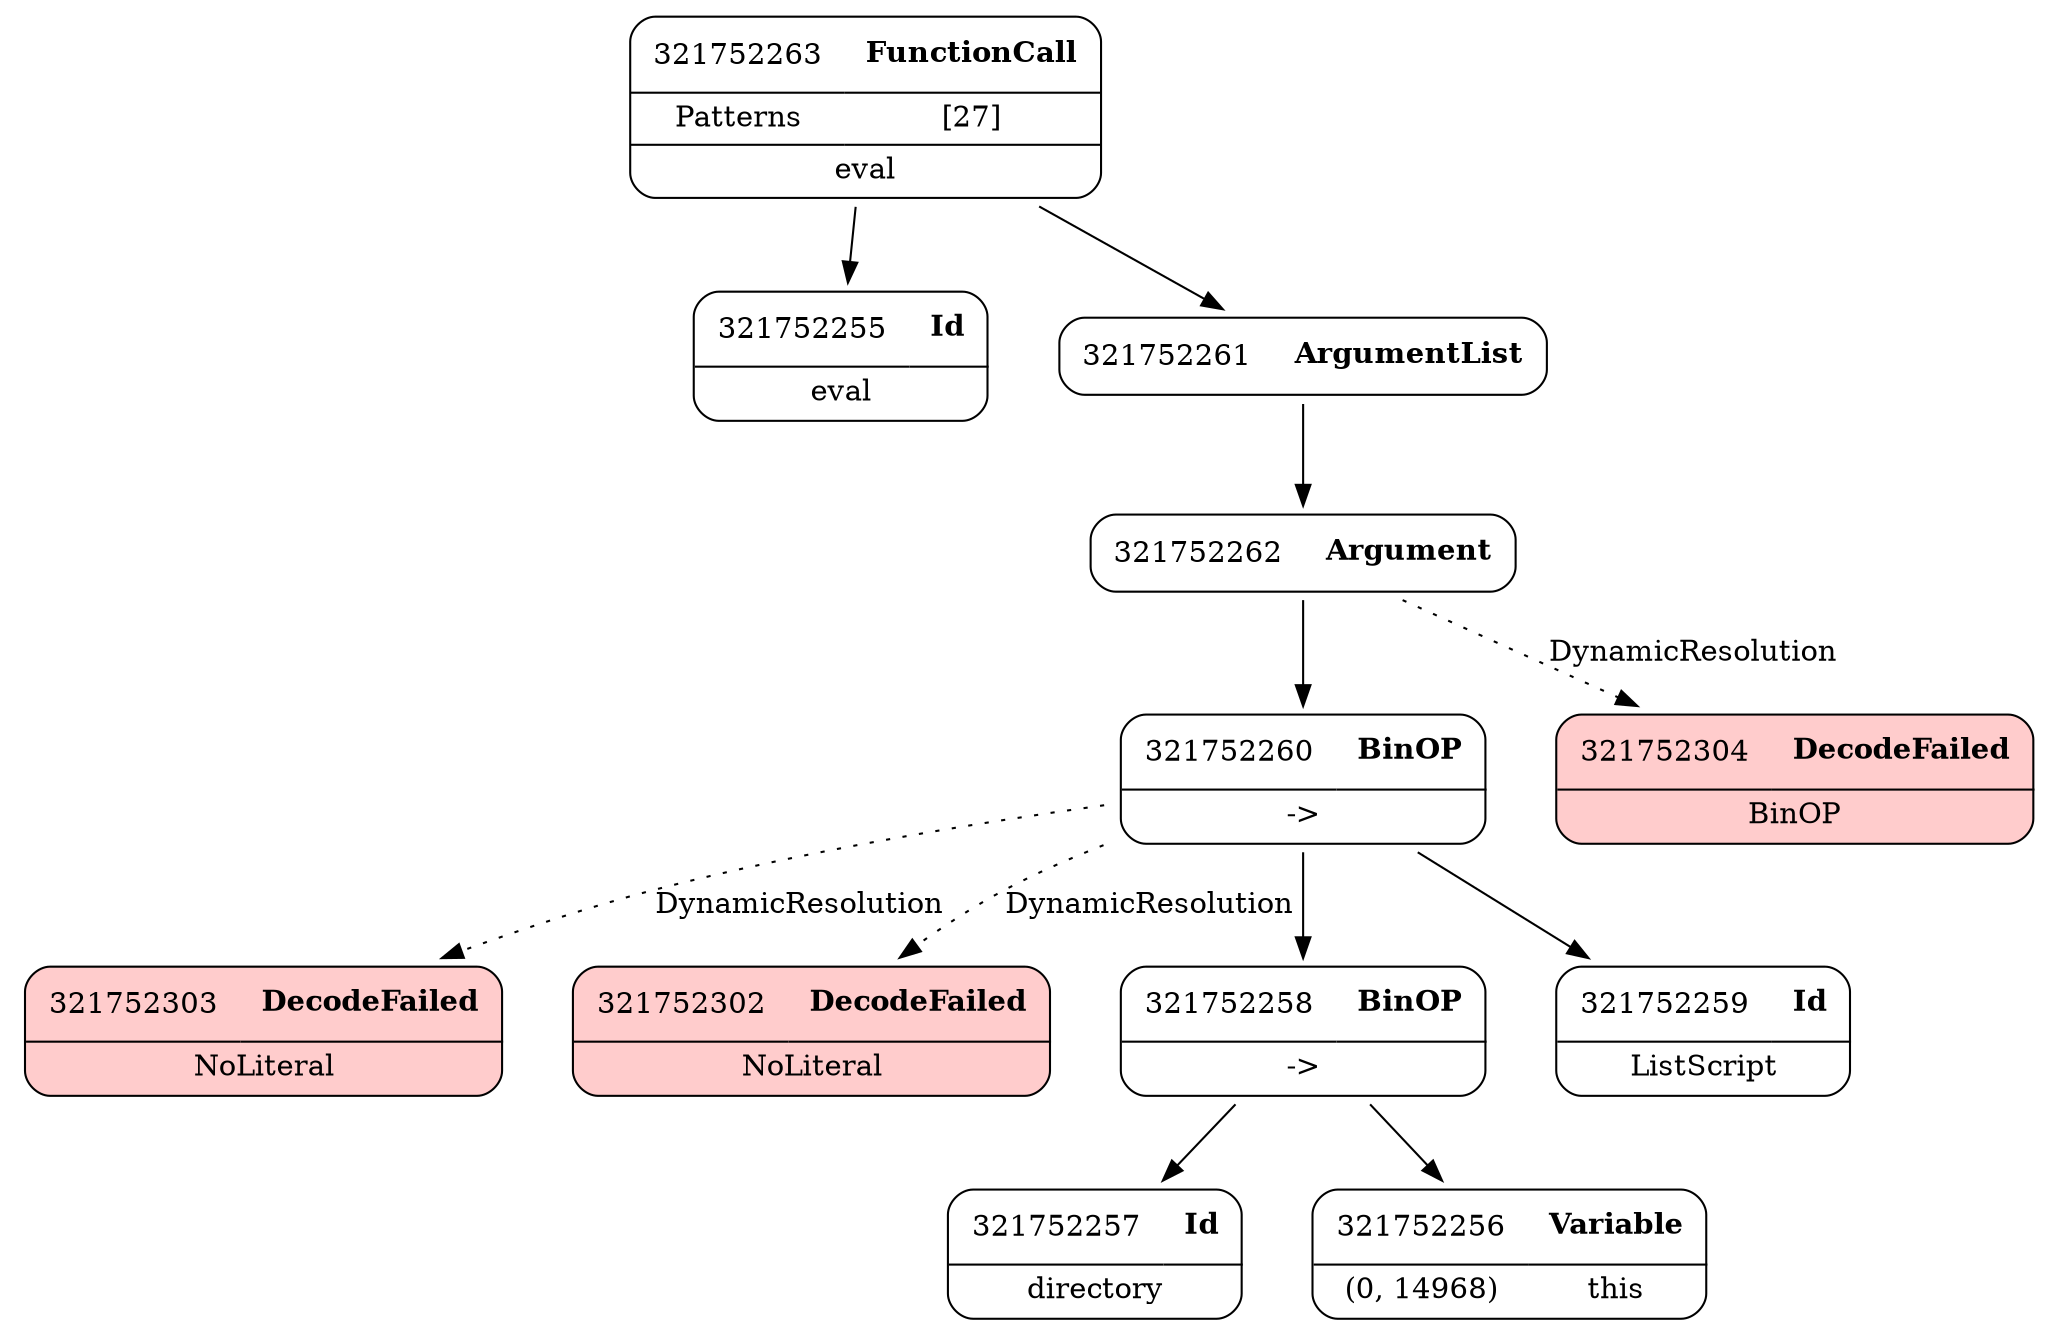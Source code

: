 digraph ast {
node [shape=none];
321752303 [label=<<TABLE border='1' cellspacing='0' cellpadding='10' style='rounded' bgcolor='#FFCCCC' ><TR><TD border='0'>321752303</TD><TD border='0'><B>DecodeFailed</B></TD></TR><HR/><TR><TD border='0' cellpadding='5' colspan='2'>NoLiteral</TD></TR></TABLE>>];
321752255 [label=<<TABLE border='1' cellspacing='0' cellpadding='10' style='rounded' ><TR><TD border='0'>321752255</TD><TD border='0'><B>Id</B></TD></TR><HR/><TR><TD border='0' cellpadding='5' colspan='2'>eval</TD></TR></TABLE>>];
321752302 [label=<<TABLE border='1' cellspacing='0' cellpadding='10' style='rounded' bgcolor='#FFCCCC' ><TR><TD border='0'>321752302</TD><TD border='0'><B>DecodeFailed</B></TD></TR><HR/><TR><TD border='0' cellpadding='5' colspan='2'>NoLiteral</TD></TR></TABLE>>];
321752261 [label=<<TABLE border='1' cellspacing='0' cellpadding='10' style='rounded' ><TR><TD border='0'>321752261</TD><TD border='0'><B>ArgumentList</B></TD></TR></TABLE>>];
321752261 -> 321752262 [weight=2];
321752260 [label=<<TABLE border='1' cellspacing='0' cellpadding='10' style='rounded' ><TR><TD border='0'>321752260</TD><TD border='0'><B>BinOP</B></TD></TR><HR/><TR><TD border='0' cellpadding='5' colspan='2'>-&gt;</TD></TR></TABLE>>];
321752260 -> 321752258 [weight=2];
321752260 -> 321752259 [weight=2];
321752260 -> 321752302 [style=dotted,label=DynamicResolution];
321752260 -> 321752303 [style=dotted,label=DynamicResolution];
321752263 [label=<<TABLE border='1' cellspacing='0' cellpadding='10' style='rounded' ><TR><TD border='0'>321752263</TD><TD border='0'><B>FunctionCall</B></TD></TR><HR/><TR><TD border='0' cellpadding='5'>Patterns</TD><TD border='0' cellpadding='5'>[27]</TD></TR><HR/><TR><TD border='0' cellpadding='5' colspan='2'>eval</TD></TR></TABLE>>];
321752263 -> 321752255 [weight=2];
321752263 -> 321752261 [weight=2];
321752262 [label=<<TABLE border='1' cellspacing='0' cellpadding='10' style='rounded' ><TR><TD border='0'>321752262</TD><TD border='0'><B>Argument</B></TD></TR></TABLE>>];
321752262 -> 321752260 [weight=2];
321752262 -> 321752304 [style=dotted,label=DynamicResolution];
321752257 [label=<<TABLE border='1' cellspacing='0' cellpadding='10' style='rounded' ><TR><TD border='0'>321752257</TD><TD border='0'><B>Id</B></TD></TR><HR/><TR><TD border='0' cellpadding='5' colspan='2'>directory</TD></TR></TABLE>>];
321752256 [label=<<TABLE border='1' cellspacing='0' cellpadding='10' style='rounded' ><TR><TD border='0'>321752256</TD><TD border='0'><B>Variable</B></TD></TR><HR/><TR><TD border='0' cellpadding='5'>(0, 14968)</TD><TD border='0' cellpadding='5'>this</TD></TR></TABLE>>];
321752304 [label=<<TABLE border='1' cellspacing='0' cellpadding='10' style='rounded' bgcolor='#FFCCCC' ><TR><TD border='0'>321752304</TD><TD border='0'><B>DecodeFailed</B></TD></TR><HR/><TR><TD border='0' cellpadding='5' colspan='2'>BinOP</TD></TR></TABLE>>];
321752259 [label=<<TABLE border='1' cellspacing='0' cellpadding='10' style='rounded' ><TR><TD border='0'>321752259</TD><TD border='0'><B>Id</B></TD></TR><HR/><TR><TD border='0' cellpadding='5' colspan='2'>ListScript</TD></TR></TABLE>>];
321752258 [label=<<TABLE border='1' cellspacing='0' cellpadding='10' style='rounded' ><TR><TD border='0'>321752258</TD><TD border='0'><B>BinOP</B></TD></TR><HR/><TR><TD border='0' cellpadding='5' colspan='2'>-&gt;</TD></TR></TABLE>>];
321752258 -> 321752256 [weight=2];
321752258 -> 321752257 [weight=2];
}
